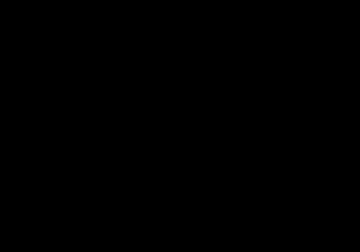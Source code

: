 set logscale xy
set xrange [1:1e9]
anneal(a,n,x) = a/(x/1000+1)**n
set xlabel "Positions"
set ylabel "Alpha"

set terminal dumb
set output "annealing.txt"
plot anneal(0.5,0.5,x) title "Alpha 0.5, anneal 0.5", \
     anneal(0.1,0.1,x) title "Alpha 0.1, anneal 0.1"

set terminal postscript eps enhanced color dashed
set output "annealing.eps"
set xtics ("1" 1, "" 5, "10" 10, "" 50, "100" 100, "" 500, "1000" 1000, \
           "" 5000, "10^4" 1e4, "" 5e4, "10^5" 1e5, "" 5e5, \
           "10^6" 1e6, "" 5e6, "10^7" 1e7, "" 5e7, "10^8" 1e8, "" 5e8, \
           "10^9" 1e9)
plot anneal(0.5,0.5,x) title "Alpha 0.5, anneal 0.5", \
     anneal(0.1,0.1,x) title "Alpha 0.1, anneal 0.1"
